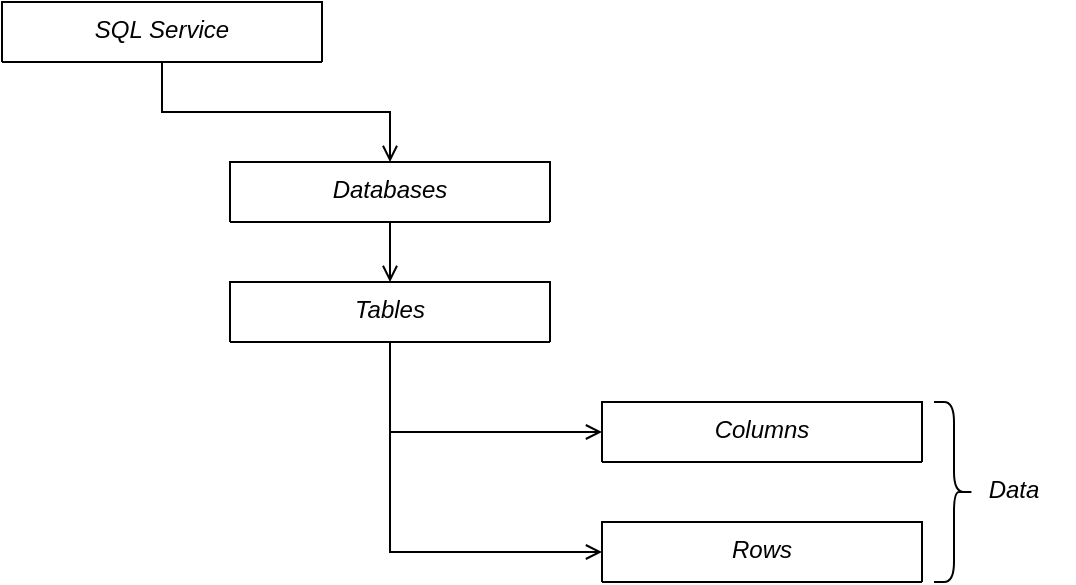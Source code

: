 <mxfile version="24.0.3" type="github">
  <diagram id="C5RBs43oDa-KdzZeNtuy" name="Page-1">
    <mxGraphModel dx="880" dy="461" grid="1" gridSize="10" guides="1" tooltips="1" connect="1" arrows="1" fold="1" page="1" pageScale="1" pageWidth="827" pageHeight="1169" math="0" shadow="0">
      <root>
        <mxCell id="WIyWlLk6GJQsqaUBKTNV-0" />
        <mxCell id="WIyWlLk6GJQsqaUBKTNV-1" parent="WIyWlLk6GJQsqaUBKTNV-0" />
        <mxCell id="jBZkMTEzwiifRTvel74y-9" value="" style="group" vertex="1" connectable="0" parent="WIyWlLk6GJQsqaUBKTNV-1">
          <mxGeometry x="146" y="120" width="460" height="290" as="geometry" />
        </mxCell>
        <mxCell id="jBZkMTEzwiifRTvel74y-10" value="SQL Service" style="swimlane;fontStyle=2;align=center;verticalAlign=top;childLayout=stackLayout;horizontal=1;startSize=138;horizontalStack=0;resizeParent=1;resizeLast=0;collapsible=1;marginBottom=0;rounded=0;shadow=0;strokeWidth=1;" vertex="1" parent="jBZkMTEzwiifRTvel74y-9">
          <mxGeometry width="160" height="30" as="geometry">
            <mxRectangle x="230" y="140" width="160" height="26" as="alternateBounds" />
          </mxGeometry>
        </mxCell>
        <mxCell id="jBZkMTEzwiifRTvel74y-11" value="" style="endArrow=open;shadow=0;strokeWidth=1;rounded=0;endFill=1;edgeStyle=elbowEdgeStyle;elbow=vertical;entryX=0.5;entryY=0;entryDx=0;entryDy=0;" edge="1" parent="jBZkMTEzwiifRTvel74y-9" source="jBZkMTEzwiifRTvel74y-10" target="jBZkMTEzwiifRTvel74y-13">
          <mxGeometry x="0.5" y="41" relative="1" as="geometry">
            <mxPoint x="160" y="72" as="sourcePoint" />
            <mxPoint x="288" y="69" as="targetPoint" />
            <mxPoint x="-40" y="32" as="offset" />
          </mxGeometry>
        </mxCell>
        <mxCell id="jBZkMTEzwiifRTvel74y-12" style="edgeStyle=orthogonalEdgeStyle;rounded=0;orthogonalLoop=1;jettySize=auto;html=1;exitX=0.5;exitY=1;exitDx=0;exitDy=0;entryX=0.5;entryY=0;entryDx=0;entryDy=0;endArrow=open;endFill=0;" edge="1" parent="jBZkMTEzwiifRTvel74y-9" source="jBZkMTEzwiifRTvel74y-13" target="jBZkMTEzwiifRTvel74y-15">
          <mxGeometry relative="1" as="geometry" />
        </mxCell>
        <mxCell id="jBZkMTEzwiifRTvel74y-13" value="Databases" style="swimlane;fontStyle=2;align=center;verticalAlign=top;childLayout=stackLayout;horizontal=1;startSize=138;horizontalStack=0;resizeParent=1;resizeLast=0;collapsible=1;marginBottom=0;rounded=0;shadow=0;strokeWidth=1;" vertex="1" parent="jBZkMTEzwiifRTvel74y-9">
          <mxGeometry x="114" y="80" width="160" height="30" as="geometry">
            <mxRectangle x="230" y="140" width="160" height="26" as="alternateBounds" />
          </mxGeometry>
        </mxCell>
        <mxCell id="jBZkMTEzwiifRTvel74y-14" style="edgeStyle=orthogonalEdgeStyle;rounded=0;orthogonalLoop=1;jettySize=auto;html=1;exitX=0.5;exitY=1;exitDx=0;exitDy=0;entryX=0;entryY=0.5;entryDx=0;entryDy=0;endArrow=open;endFill=0;" edge="1" parent="jBZkMTEzwiifRTvel74y-9" source="jBZkMTEzwiifRTvel74y-15" target="jBZkMTEzwiifRTvel74y-16">
          <mxGeometry relative="1" as="geometry" />
        </mxCell>
        <mxCell id="jBZkMTEzwiifRTvel74y-15" value="Tables" style="swimlane;fontStyle=2;align=center;verticalAlign=top;childLayout=stackLayout;horizontal=1;startSize=138;horizontalStack=0;resizeParent=1;resizeLast=0;collapsible=1;marginBottom=0;rounded=0;shadow=0;strokeWidth=1;" vertex="1" parent="jBZkMTEzwiifRTvel74y-9">
          <mxGeometry x="114" y="140" width="160" height="30" as="geometry">
            <mxRectangle x="230" y="140" width="160" height="26" as="alternateBounds" />
          </mxGeometry>
        </mxCell>
        <mxCell id="jBZkMTEzwiifRTvel74y-16" value="Columns" style="swimlane;fontStyle=2;align=center;verticalAlign=top;childLayout=stackLayout;horizontal=1;startSize=138;horizontalStack=0;resizeParent=1;resizeLast=0;collapsible=1;marginBottom=0;rounded=0;shadow=0;strokeWidth=1;" vertex="1" parent="jBZkMTEzwiifRTvel74y-9">
          <mxGeometry x="300" y="200" width="160" height="30" as="geometry">
            <mxRectangle x="230" y="140" width="160" height="26" as="alternateBounds" />
          </mxGeometry>
        </mxCell>
        <mxCell id="jBZkMTEzwiifRTvel74y-17" value="Rows" style="swimlane;fontStyle=2;align=center;verticalAlign=top;childLayout=stackLayout;horizontal=1;startSize=138;horizontalStack=0;resizeParent=1;resizeLast=0;collapsible=1;marginBottom=0;rounded=0;shadow=0;strokeWidth=1;" vertex="1" parent="jBZkMTEzwiifRTvel74y-9">
          <mxGeometry x="300" y="260" width="160" height="30" as="geometry">
            <mxRectangle x="520" y="380" width="160" height="26" as="alternateBounds" />
          </mxGeometry>
        </mxCell>
        <mxCell id="jBZkMTEzwiifRTvel74y-18" style="edgeStyle=orthogonalEdgeStyle;rounded=0;orthogonalLoop=1;jettySize=auto;html=1;exitX=0.5;exitY=1;exitDx=0;exitDy=0;entryX=0;entryY=0.5;entryDx=0;entryDy=0;endArrow=open;endFill=0;" edge="1" parent="jBZkMTEzwiifRTvel74y-9" source="jBZkMTEzwiifRTvel74y-15" target="jBZkMTEzwiifRTvel74y-17">
          <mxGeometry relative="1" as="geometry">
            <mxPoint x="170.0" y="180" as="sourcePoint" />
            <mxPoint x="276.0" y="225" as="targetPoint" />
          </mxGeometry>
        </mxCell>
        <mxCell id="jBZkMTEzwiifRTvel74y-19" value="" style="shape=curlyBracket;whiteSpace=wrap;html=1;rounded=1;flipH=1;labelPosition=right;verticalLabelPosition=middle;align=left;verticalAlign=middle;" vertex="1" parent="WIyWlLk6GJQsqaUBKTNV-1">
          <mxGeometry x="612" y="320" width="20" height="90" as="geometry" />
        </mxCell>
        <mxCell id="jBZkMTEzwiifRTvel74y-20" value="&lt;i&gt;Data&lt;/i&gt;" style="text;strokeColor=none;align=center;fillColor=none;html=1;verticalAlign=middle;whiteSpace=wrap;rounded=0;" vertex="1" parent="WIyWlLk6GJQsqaUBKTNV-1">
          <mxGeometry x="622" y="349" width="60" height="30" as="geometry" />
        </mxCell>
      </root>
    </mxGraphModel>
  </diagram>
</mxfile>
